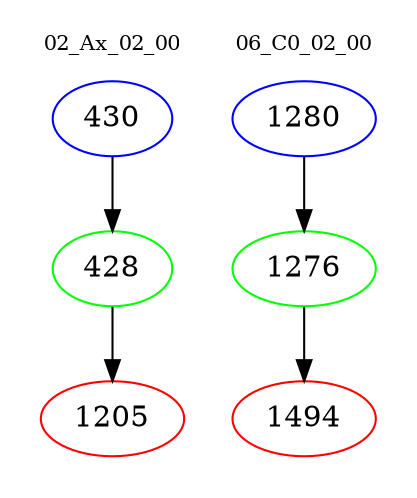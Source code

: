 digraph{
subgraph cluster_0 {
color = white
label = "02_Ax_02_00";
fontsize=10;
T0_430 [label="430", color="blue"]
T0_430 -> T0_428 [color="black"]
T0_428 [label="428", color="green"]
T0_428 -> T0_1205 [color="black"]
T0_1205 [label="1205", color="red"]
}
subgraph cluster_1 {
color = white
label = "06_C0_02_00";
fontsize=10;
T1_1280 [label="1280", color="blue"]
T1_1280 -> T1_1276 [color="black"]
T1_1276 [label="1276", color="green"]
T1_1276 -> T1_1494 [color="black"]
T1_1494 [label="1494", color="red"]
}
}
